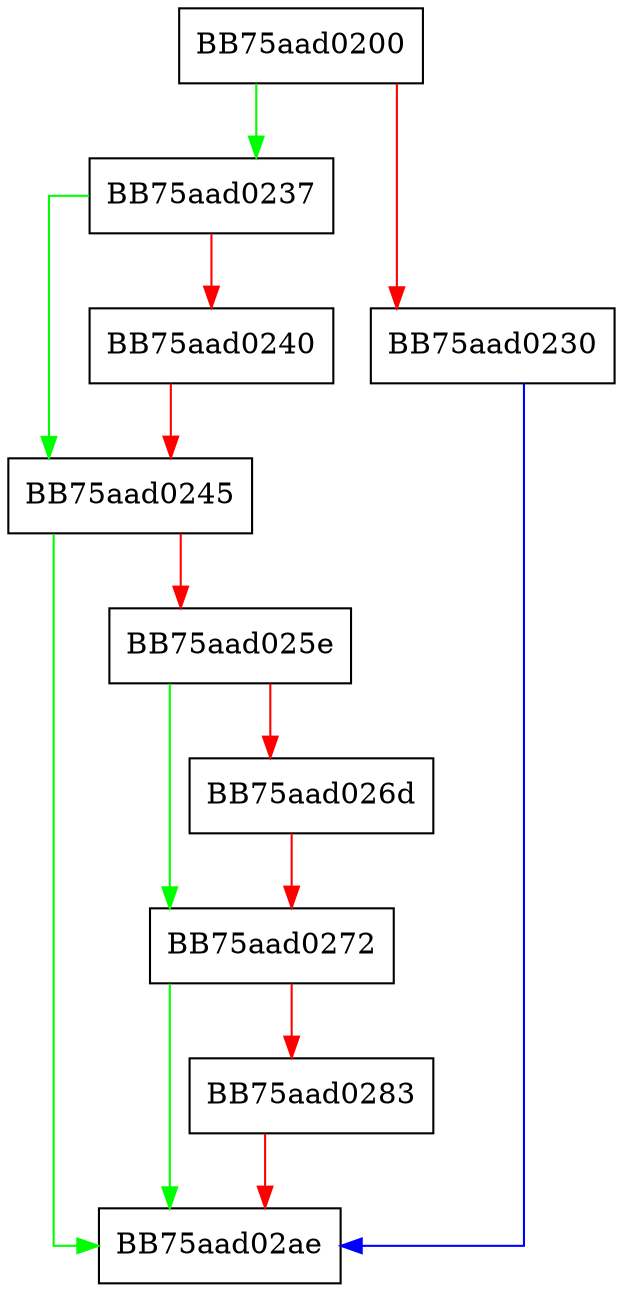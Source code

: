 digraph Init {
  node [shape="box"];
  graph [splines=ortho];
  BB75aad0200 -> BB75aad0237 [color="green"];
  BB75aad0200 -> BB75aad0230 [color="red"];
  BB75aad0230 -> BB75aad02ae [color="blue"];
  BB75aad0237 -> BB75aad0245 [color="green"];
  BB75aad0237 -> BB75aad0240 [color="red"];
  BB75aad0240 -> BB75aad0245 [color="red"];
  BB75aad0245 -> BB75aad02ae [color="green"];
  BB75aad0245 -> BB75aad025e [color="red"];
  BB75aad025e -> BB75aad0272 [color="green"];
  BB75aad025e -> BB75aad026d [color="red"];
  BB75aad026d -> BB75aad0272 [color="red"];
  BB75aad0272 -> BB75aad02ae [color="green"];
  BB75aad0272 -> BB75aad0283 [color="red"];
  BB75aad0283 -> BB75aad02ae [color="red"];
}
